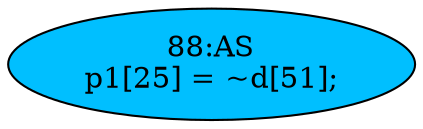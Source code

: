 strict digraph "" {
	node [label="\N"];
	"88:AS"	 [ast="<pyverilog.vparser.ast.Assign object at 0x7fee2312af50>",
		def_var="['p1']",
		fillcolor=deepskyblue,
		label="88:AS
p1[25] = ~d[51];",
		statements="[]",
		style=filled,
		typ=Assign,
		use_var="['d']"];
}
